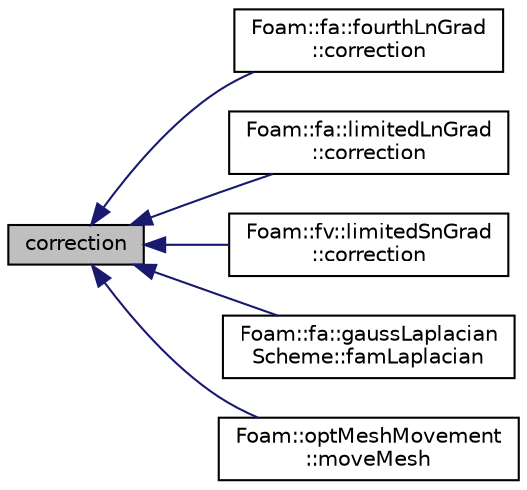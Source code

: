 digraph "correction"
{
  bgcolor="transparent";
  edge [fontname="Helvetica",fontsize="10",labelfontname="Helvetica",labelfontsize="10"];
  node [fontname="Helvetica",fontsize="10",shape=record];
  rankdir="LR";
  Node1 [label="correction",height=0.2,width=0.4,color="black", fillcolor="grey75", style="filled" fontcolor="black"];
  Node1 -> Node2 [dir="back",color="midnightblue",fontsize="10",style="solid",fontname="Helvetica"];
  Node2 [label="Foam::fa::fourthLnGrad\l::correction",height=0.2,width=0.4,color="black",URL="$classFoam_1_1fa_1_1fourthLnGrad.html#a42cff4326677c7b78663f5437024ab58",tooltip="Return the explicit correction to the fourthLnGrad. "];
  Node1 -> Node3 [dir="back",color="midnightblue",fontsize="10",style="solid",fontname="Helvetica"];
  Node3 [label="Foam::fa::limitedLnGrad\l::correction",height=0.2,width=0.4,color="black",URL="$classFoam_1_1fa_1_1limitedLnGrad.html#a42cff4326677c7b78663f5437024ab58",tooltip="Return the explicit correction to the limitedLnGrad. "];
  Node1 -> Node4 [dir="back",color="midnightblue",fontsize="10",style="solid",fontname="Helvetica"];
  Node4 [label="Foam::fv::limitedSnGrad\l::correction",height=0.2,width=0.4,color="black",URL="$classFoam_1_1fv_1_1limitedSnGrad.html#a3ca8452d8b2fad7ac66e2b8864f6e6ee",tooltip="Return the explicit correction to the limitedSnGrad. "];
  Node1 -> Node5 [dir="back",color="midnightblue",fontsize="10",style="solid",fontname="Helvetica"];
  Node5 [label="Foam::fa::gaussLaplacian\lScheme::famLaplacian",height=0.2,width=0.4,color="black",URL="$classFoam_1_1fa_1_1gaussLaplacianScheme.html#aa510c1ff0c3aaed2f0d1c9eb1c22efa0"];
  Node1 -> Node6 [dir="back",color="midnightblue",fontsize="10",style="solid",fontname="Helvetica"];
  Node6 [label="Foam::optMeshMovement\l::moveMesh",height=0.2,width=0.4,color="black",URL="$classFoam_1_1optMeshMovement.html#a613c6b2f178b3390b5cfcf6c0339cfab",tooltip="Calculates mesh movemnt based on the correction of the design variables. "];
}
